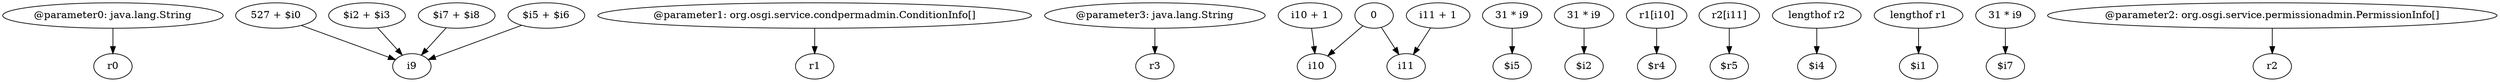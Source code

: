 digraph g {
0[label="@parameter0: java.lang.String"]
1[label="r0"]
0->1[label=""]
2[label="527 + $i0"]
3[label="i9"]
2->3[label=""]
4[label="@parameter1: org.osgi.service.condpermadmin.ConditionInfo[]"]
5[label="r1"]
4->5[label=""]
6[label="@parameter3: java.lang.String"]
7[label="r3"]
6->7[label=""]
8[label="i10 + 1"]
9[label="i10"]
8->9[label=""]
10[label="31 * i9"]
11[label="$i5"]
10->11[label=""]
12[label="0"]
13[label="i11"]
12->13[label=""]
14[label="$i2 + $i3"]
14->3[label=""]
15[label="i11 + 1"]
15->13[label=""]
16[label="31 * i9"]
17[label="$i2"]
16->17[label=""]
18[label="r1[i10]"]
19[label="$r4"]
18->19[label=""]
20[label="r2[i11]"]
21[label="$r5"]
20->21[label=""]
22[label="lengthof r2"]
23[label="$i4"]
22->23[label=""]
24[label="lengthof r1"]
25[label="$i1"]
24->25[label=""]
26[label="$i7 + $i8"]
26->3[label=""]
27[label="$i5 + $i6"]
27->3[label=""]
12->9[label=""]
28[label="31 * i9"]
29[label="$i7"]
28->29[label=""]
30[label="@parameter2: org.osgi.service.permissionadmin.PermissionInfo[]"]
31[label="r2"]
30->31[label=""]
}
